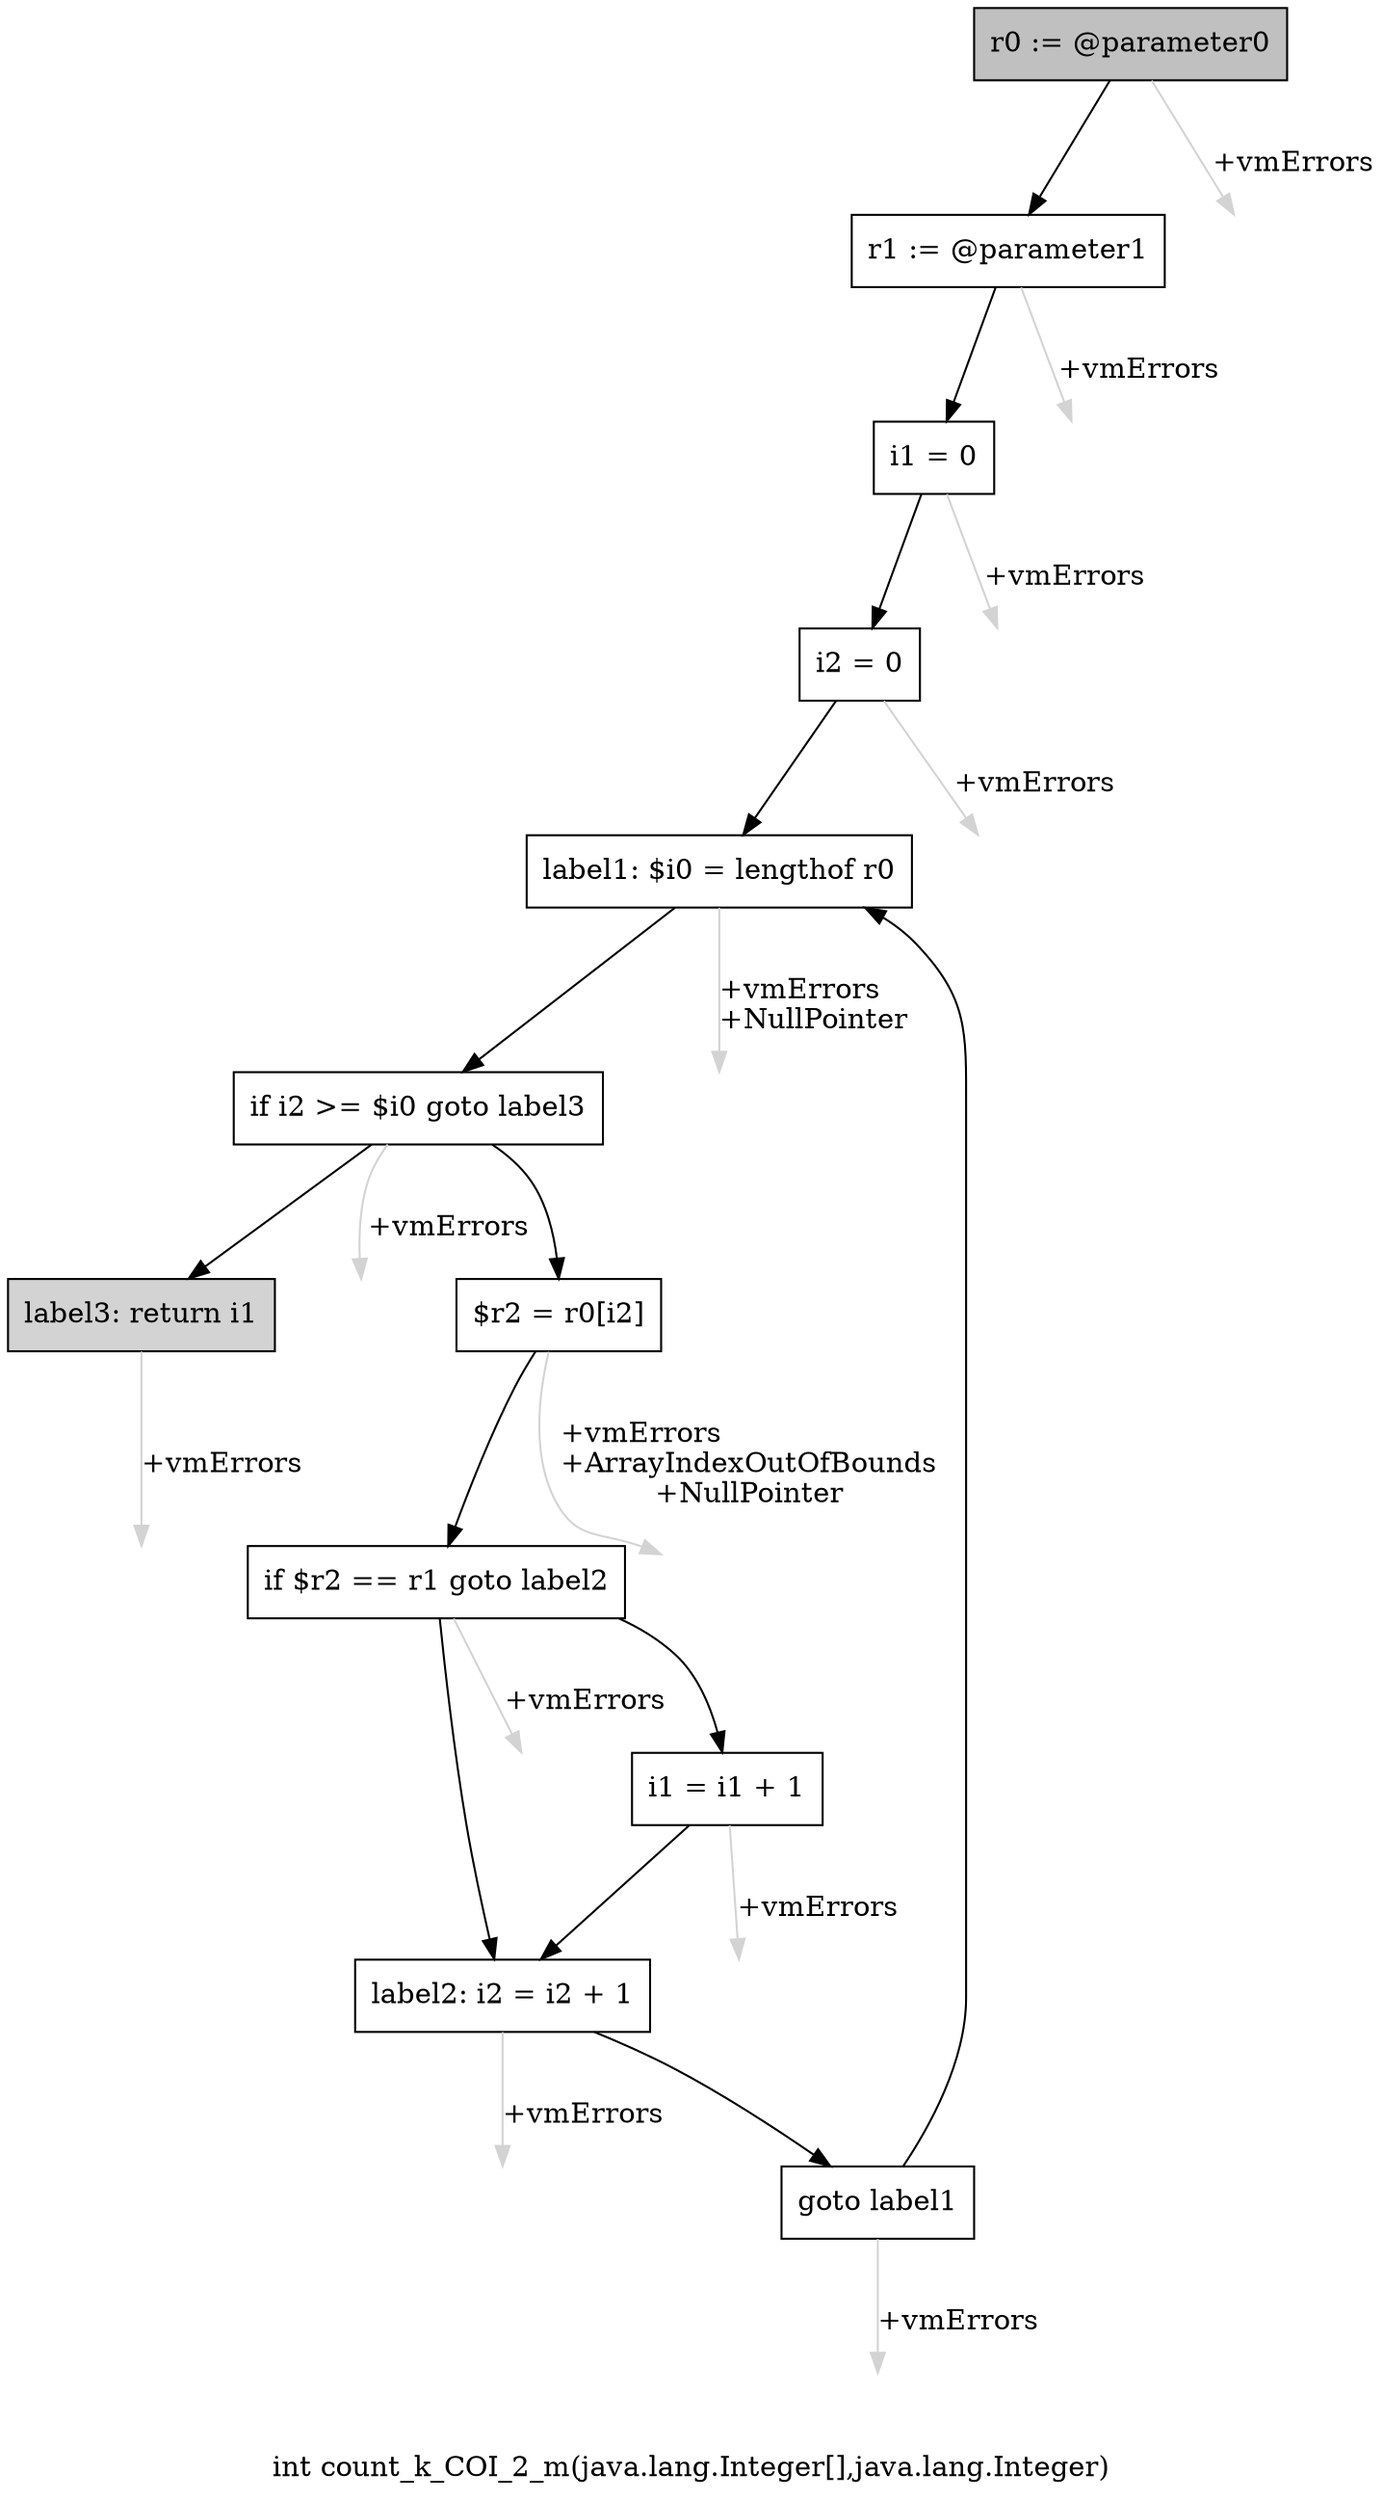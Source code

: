 digraph "int count_k_COI_2_m(java.lang.Integer[],java.lang.Integer)" {
    label="int count_k_COI_2_m(java.lang.Integer[],java.lang.Integer)";
    node [shape=box];
    "0" [style=filled,fillcolor=gray,label="r0 := @parameter0",];
    "1" [label="r1 := @parameter1",];
    "0"->"1" [color=black,];
    "12" [style=invis,label="Esc",];
    "0"->"12" [color=lightgray,label="\l+vmErrors",];
    "2" [label="i1 = 0",];
    "1"->"2" [color=black,];
    "13" [style=invis,label="Esc",];
    "1"->"13" [color=lightgray,label="\l+vmErrors",];
    "3" [label="i2 = 0",];
    "2"->"3" [color=black,];
    "14" [style=invis,label="Esc",];
    "2"->"14" [color=lightgray,label="\l+vmErrors",];
    "4" [label="label1: $i0 = lengthof r0",];
    "3"->"4" [color=black,];
    "15" [style=invis,label="Esc",];
    "3"->"15" [color=lightgray,label="\l+vmErrors",];
    "5" [label="if i2 >= $i0 goto label3",];
    "4"->"5" [color=black,];
    "16" [style=invis,label="Esc",];
    "4"->"16" [color=lightgray,label="\l+vmErrors\l+NullPointer",];
    "6" [label="$r2 = r0[i2]",];
    "5"->"6" [color=black,];
    "11" [style=filled,fillcolor=lightgray,label="label3: return i1",];
    "5"->"11" [color=black,];
    "17" [style=invis,label="Esc",];
    "5"->"17" [color=lightgray,label="\l+vmErrors",];
    "7" [label="if $r2 == r1 goto label2",];
    "6"->"7" [color=black,];
    "18" [style=invis,label="Esc",];
    "6"->"18" [color=lightgray,label="\l+vmErrors\l+ArrayIndexOutOfBounds\l+NullPointer",];
    "8" [label="i1 = i1 + 1",];
    "7"->"8" [color=black,];
    "9" [label="label2: i2 = i2 + 1",];
    "7"->"9" [color=black,];
    "19" [style=invis,label="Esc",];
    "7"->"19" [color=lightgray,label="\l+vmErrors",];
    "8"->"9" [color=black,];
    "20" [style=invis,label="Esc",];
    "8"->"20" [color=lightgray,label="\l+vmErrors",];
    "10" [label="goto label1",];
    "9"->"10" [color=black,];
    "21" [style=invis,label="Esc",];
    "9"->"21" [color=lightgray,label="\l+vmErrors",];
    "10"->"4" [color=black,];
    "22" [style=invis,label="Esc",];
    "10"->"22" [color=lightgray,label="\l+vmErrors",];
    "23" [style=invis,label="Esc",];
    "11"->"23" [color=lightgray,label="\l+vmErrors",];
}
